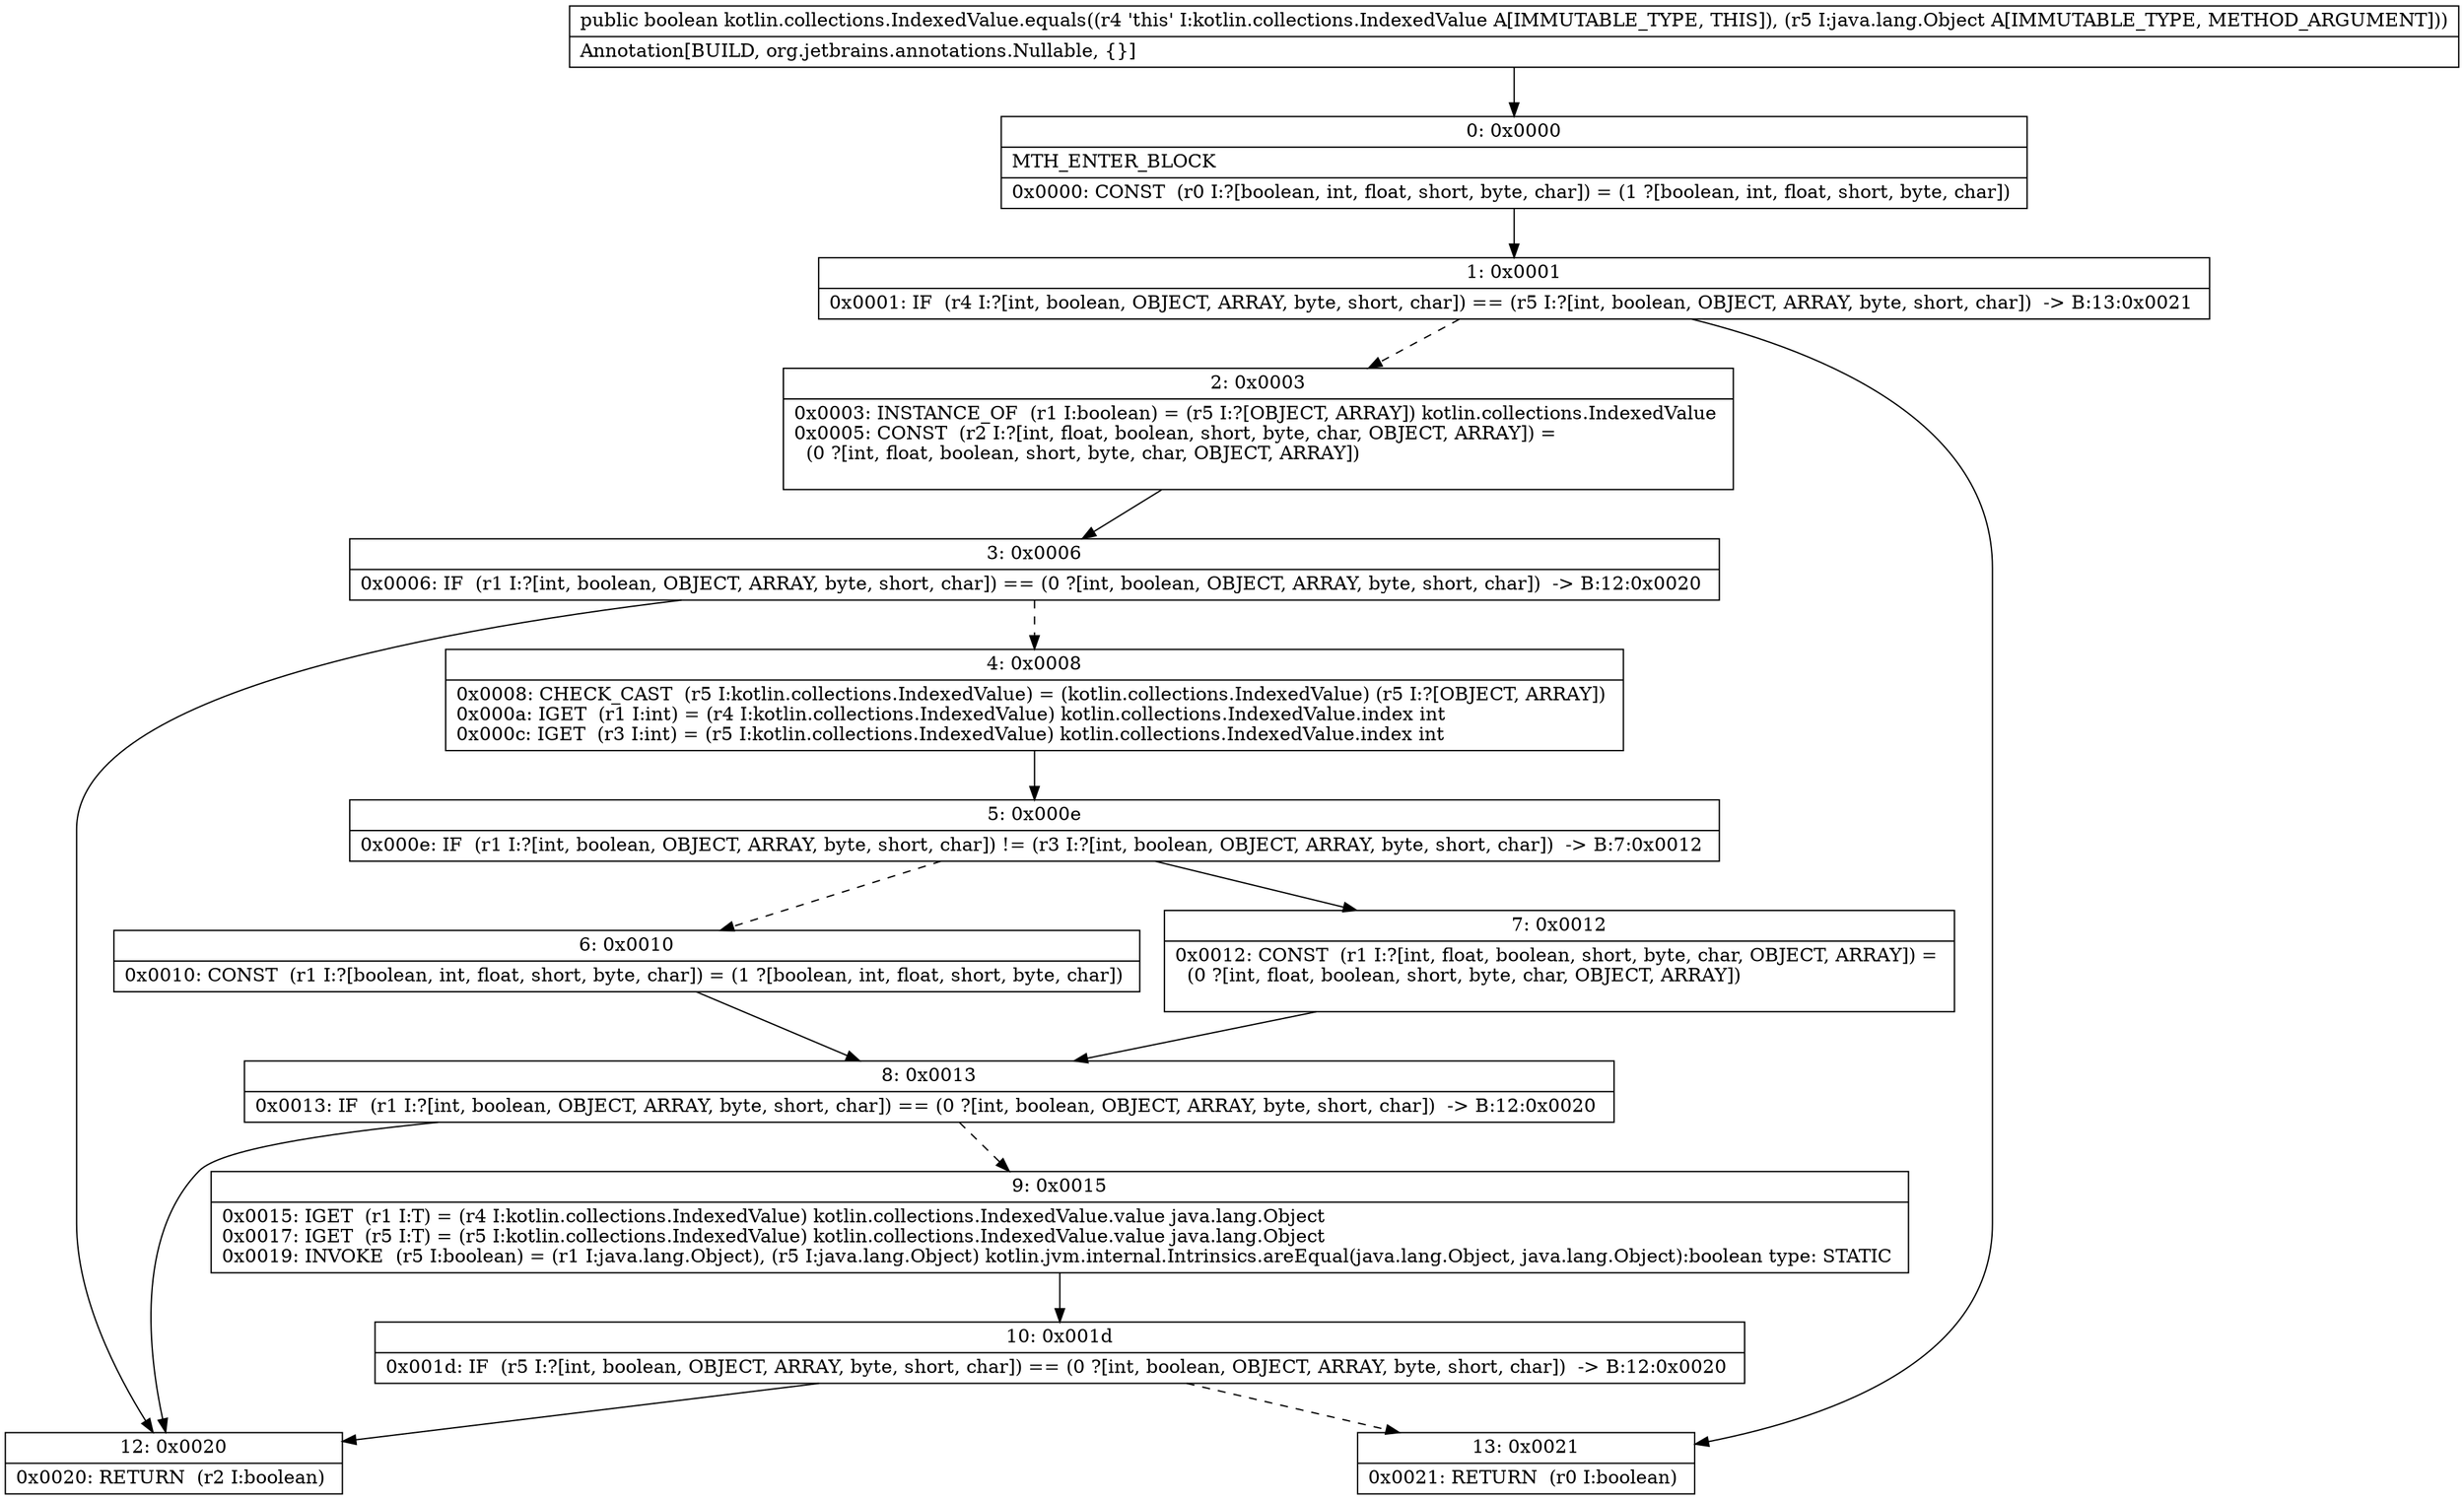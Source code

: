 digraph "CFG forkotlin.collections.IndexedValue.equals(Ljava\/lang\/Object;)Z" {
Node_0 [shape=record,label="{0\:\ 0x0000|MTH_ENTER_BLOCK\l|0x0000: CONST  (r0 I:?[boolean, int, float, short, byte, char]) = (1 ?[boolean, int, float, short, byte, char]) \l}"];
Node_1 [shape=record,label="{1\:\ 0x0001|0x0001: IF  (r4 I:?[int, boolean, OBJECT, ARRAY, byte, short, char]) == (r5 I:?[int, boolean, OBJECT, ARRAY, byte, short, char])  \-\> B:13:0x0021 \l}"];
Node_2 [shape=record,label="{2\:\ 0x0003|0x0003: INSTANCE_OF  (r1 I:boolean) = (r5 I:?[OBJECT, ARRAY]) kotlin.collections.IndexedValue \l0x0005: CONST  (r2 I:?[int, float, boolean, short, byte, char, OBJECT, ARRAY]) = \l  (0 ?[int, float, boolean, short, byte, char, OBJECT, ARRAY])\l \l}"];
Node_3 [shape=record,label="{3\:\ 0x0006|0x0006: IF  (r1 I:?[int, boolean, OBJECT, ARRAY, byte, short, char]) == (0 ?[int, boolean, OBJECT, ARRAY, byte, short, char])  \-\> B:12:0x0020 \l}"];
Node_4 [shape=record,label="{4\:\ 0x0008|0x0008: CHECK_CAST  (r5 I:kotlin.collections.IndexedValue) = (kotlin.collections.IndexedValue) (r5 I:?[OBJECT, ARRAY]) \l0x000a: IGET  (r1 I:int) = (r4 I:kotlin.collections.IndexedValue) kotlin.collections.IndexedValue.index int \l0x000c: IGET  (r3 I:int) = (r5 I:kotlin.collections.IndexedValue) kotlin.collections.IndexedValue.index int \l}"];
Node_5 [shape=record,label="{5\:\ 0x000e|0x000e: IF  (r1 I:?[int, boolean, OBJECT, ARRAY, byte, short, char]) != (r3 I:?[int, boolean, OBJECT, ARRAY, byte, short, char])  \-\> B:7:0x0012 \l}"];
Node_6 [shape=record,label="{6\:\ 0x0010|0x0010: CONST  (r1 I:?[boolean, int, float, short, byte, char]) = (1 ?[boolean, int, float, short, byte, char]) \l}"];
Node_7 [shape=record,label="{7\:\ 0x0012|0x0012: CONST  (r1 I:?[int, float, boolean, short, byte, char, OBJECT, ARRAY]) = \l  (0 ?[int, float, boolean, short, byte, char, OBJECT, ARRAY])\l \l}"];
Node_8 [shape=record,label="{8\:\ 0x0013|0x0013: IF  (r1 I:?[int, boolean, OBJECT, ARRAY, byte, short, char]) == (0 ?[int, boolean, OBJECT, ARRAY, byte, short, char])  \-\> B:12:0x0020 \l}"];
Node_9 [shape=record,label="{9\:\ 0x0015|0x0015: IGET  (r1 I:T) = (r4 I:kotlin.collections.IndexedValue) kotlin.collections.IndexedValue.value java.lang.Object \l0x0017: IGET  (r5 I:T) = (r5 I:kotlin.collections.IndexedValue) kotlin.collections.IndexedValue.value java.lang.Object \l0x0019: INVOKE  (r5 I:boolean) = (r1 I:java.lang.Object), (r5 I:java.lang.Object) kotlin.jvm.internal.Intrinsics.areEqual(java.lang.Object, java.lang.Object):boolean type: STATIC \l}"];
Node_10 [shape=record,label="{10\:\ 0x001d|0x001d: IF  (r5 I:?[int, boolean, OBJECT, ARRAY, byte, short, char]) == (0 ?[int, boolean, OBJECT, ARRAY, byte, short, char])  \-\> B:12:0x0020 \l}"];
Node_12 [shape=record,label="{12\:\ 0x0020|0x0020: RETURN  (r2 I:boolean) \l}"];
Node_13 [shape=record,label="{13\:\ 0x0021|0x0021: RETURN  (r0 I:boolean) \l}"];
MethodNode[shape=record,label="{public boolean kotlin.collections.IndexedValue.equals((r4 'this' I:kotlin.collections.IndexedValue A[IMMUTABLE_TYPE, THIS]), (r5 I:java.lang.Object A[IMMUTABLE_TYPE, METHOD_ARGUMENT]))  | Annotation[BUILD, org.jetbrains.annotations.Nullable, \{\}]\l}"];
MethodNode -> Node_0;
Node_0 -> Node_1;
Node_1 -> Node_2[style=dashed];
Node_1 -> Node_13;
Node_2 -> Node_3;
Node_3 -> Node_4[style=dashed];
Node_3 -> Node_12;
Node_4 -> Node_5;
Node_5 -> Node_6[style=dashed];
Node_5 -> Node_7;
Node_6 -> Node_8;
Node_7 -> Node_8;
Node_8 -> Node_9[style=dashed];
Node_8 -> Node_12;
Node_9 -> Node_10;
Node_10 -> Node_12;
Node_10 -> Node_13[style=dashed];
}

